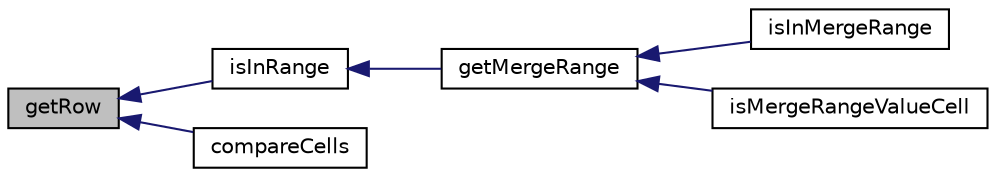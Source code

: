 digraph "getRow"
{
  edge [fontname="Helvetica",fontsize="10",labelfontname="Helvetica",labelfontsize="10"];
  node [fontname="Helvetica",fontsize="10",shape=record];
  rankdir="LR";
  Node235 [label="getRow",height=0.2,width=0.4,color="black", fillcolor="grey75", style="filled", fontcolor="black"];
  Node235 -> Node236 [dir="back",color="midnightblue",fontsize="10",style="solid",fontname="Helvetica"];
  Node236 [label="isInRange",height=0.2,width=0.4,color="black", fillcolor="white", style="filled",URL="$class_p_h_p_excel___cell.html#a335da172addeb3edfbb28c0c8f63b343"];
  Node236 -> Node237 [dir="back",color="midnightblue",fontsize="10",style="solid",fontname="Helvetica"];
  Node237 [label="getMergeRange",height=0.2,width=0.4,color="black", fillcolor="white", style="filled",URL="$class_p_h_p_excel___cell.html#aedcde36b7fc5544098c9591b3b381342"];
  Node237 -> Node238 [dir="back",color="midnightblue",fontsize="10",style="solid",fontname="Helvetica"];
  Node238 [label="isInMergeRange",height=0.2,width=0.4,color="black", fillcolor="white", style="filled",URL="$class_p_h_p_excel___cell.html#aaa5ec5ccd0db782c6d37b584c21053d6"];
  Node237 -> Node239 [dir="back",color="midnightblue",fontsize="10",style="solid",fontname="Helvetica"];
  Node239 [label="isMergeRangeValueCell",height=0.2,width=0.4,color="black", fillcolor="white", style="filled",URL="$class_p_h_p_excel___cell.html#a2758fcf1c03895a01b7309aceeaa4042"];
  Node235 -> Node240 [dir="back",color="midnightblue",fontsize="10",style="solid",fontname="Helvetica"];
  Node240 [label="compareCells",height=0.2,width=0.4,color="black", fillcolor="white", style="filled",URL="$class_p_h_p_excel___cell.html#a65938001c10229bbc315e6677d0e2238"];
}
